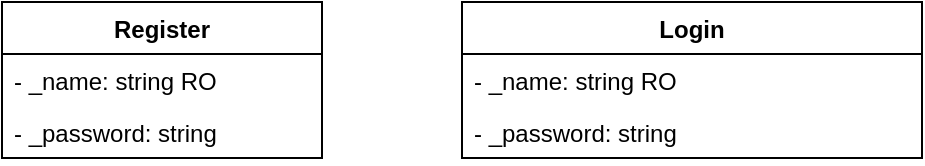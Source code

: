 <mxfile version="20.3.3" type="github">
  <diagram id="C5RBs43oDa-KdzZeNtuy" name="Page-1">
    <mxGraphModel dx="868" dy="450" grid="1" gridSize="10" guides="1" tooltips="1" connect="1" arrows="1" fold="1" page="1" pageScale="1" pageWidth="827" pageHeight="1169" math="0" shadow="0">
      <root>
        <mxCell id="WIyWlLk6GJQsqaUBKTNV-0" />
        <mxCell id="WIyWlLk6GJQsqaUBKTNV-1" parent="WIyWlLk6GJQsqaUBKTNV-0" />
        <mxCell id="7WYBrtsOsdVr5zygM4ej-0" value="Login" style="swimlane;fontStyle=1;align=center;verticalAlign=top;childLayout=stackLayout;horizontal=1;startSize=26;horizontalStack=0;resizeParent=1;resizeParentMax=0;resizeLast=0;collapsible=1;marginBottom=0;" vertex="1" parent="WIyWlLk6GJQsqaUBKTNV-1">
          <mxGeometry x="320" y="40" width="230" height="78" as="geometry" />
        </mxCell>
        <mxCell id="7WYBrtsOsdVr5zygM4ej-1" value="- _name: string RO" style="text;strokeColor=none;fillColor=none;align=left;verticalAlign=top;spacingLeft=4;spacingRight=4;overflow=hidden;rotatable=0;points=[[0,0.5],[1,0.5]];portConstraint=eastwest;" vertex="1" parent="7WYBrtsOsdVr5zygM4ej-0">
          <mxGeometry y="26" width="230" height="26" as="geometry" />
        </mxCell>
        <mxCell id="7WYBrtsOsdVr5zygM4ej-4" value="- _password: string" style="text;strokeColor=none;fillColor=none;align=left;verticalAlign=top;spacingLeft=4;spacingRight=4;overflow=hidden;rotatable=0;points=[[0,0.5],[1,0.5]];portConstraint=eastwest;" vertex="1" parent="7WYBrtsOsdVr5zygM4ej-0">
          <mxGeometry y="52" width="230" height="26" as="geometry" />
        </mxCell>
        <mxCell id="7WYBrtsOsdVr5zygM4ej-5" value="Register" style="swimlane;fontStyle=1;align=center;verticalAlign=top;childLayout=stackLayout;horizontal=1;startSize=26;horizontalStack=0;resizeParent=1;resizeParentMax=0;resizeLast=0;collapsible=1;marginBottom=0;" vertex="1" parent="WIyWlLk6GJQsqaUBKTNV-1">
          <mxGeometry x="90" y="40" width="160" height="78" as="geometry" />
        </mxCell>
        <mxCell id="7WYBrtsOsdVr5zygM4ej-6" value="- _name: string RO" style="text;strokeColor=none;fillColor=none;align=left;verticalAlign=top;spacingLeft=4;spacingRight=4;overflow=hidden;rotatable=0;points=[[0,0.5],[1,0.5]];portConstraint=eastwest;" vertex="1" parent="7WYBrtsOsdVr5zygM4ej-5">
          <mxGeometry y="26" width="160" height="26" as="geometry" />
        </mxCell>
        <mxCell id="7WYBrtsOsdVr5zygM4ej-8" value="- _password: string" style="text;strokeColor=none;fillColor=none;align=left;verticalAlign=top;spacingLeft=4;spacingRight=4;overflow=hidden;rotatable=0;points=[[0,0.5],[1,0.5]];portConstraint=eastwest;" vertex="1" parent="7WYBrtsOsdVr5zygM4ej-5">
          <mxGeometry y="52" width="160" height="26" as="geometry" />
        </mxCell>
      </root>
    </mxGraphModel>
  </diagram>
</mxfile>
